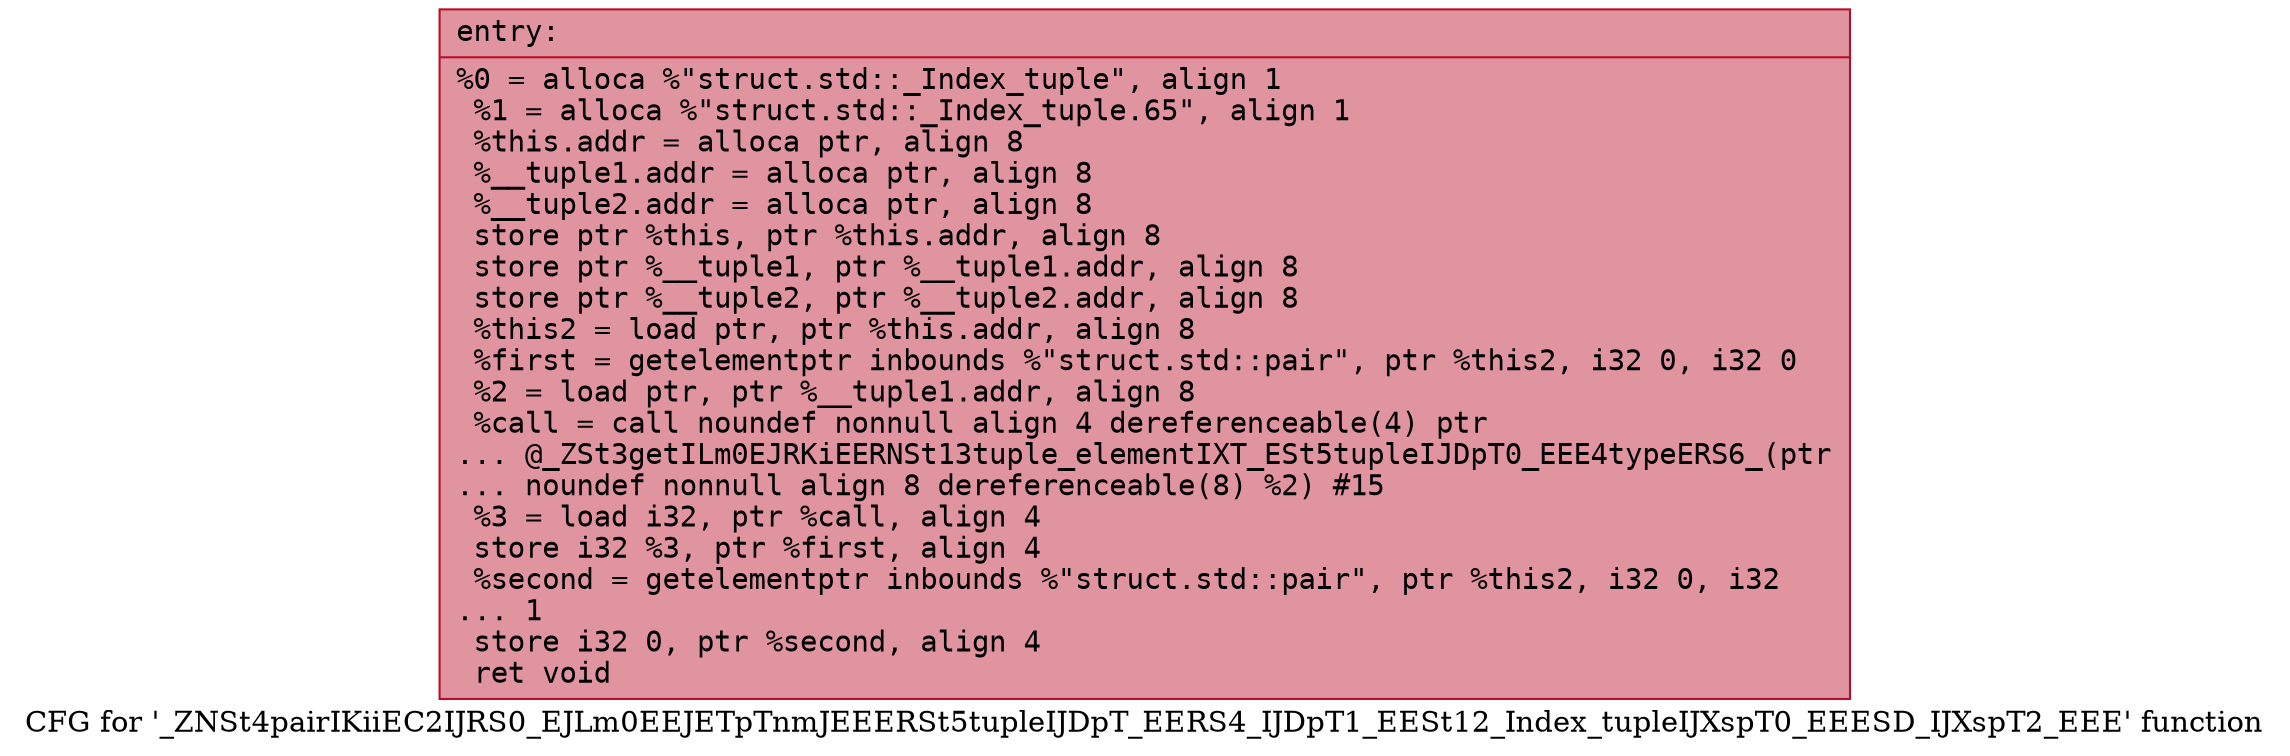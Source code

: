 digraph "CFG for '_ZNSt4pairIKiiEC2IJRS0_EJLm0EEJETpTnmJEEERSt5tupleIJDpT_EERS4_IJDpT1_EESt12_Index_tupleIJXspT0_EEESD_IJXspT2_EEE' function" {
	label="CFG for '_ZNSt4pairIKiiEC2IJRS0_EJLm0EEJETpTnmJEEERSt5tupleIJDpT_EERS4_IJDpT1_EESt12_Index_tupleIJXspT0_EEESD_IJXspT2_EEE' function";

	Node0x55ba30573110 [shape=record,color="#b70d28ff", style=filled, fillcolor="#b70d2870" fontname="Courier",label="{entry:\l|  %0 = alloca %\"struct.std::_Index_tuple\", align 1\l  %1 = alloca %\"struct.std::_Index_tuple.65\", align 1\l  %this.addr = alloca ptr, align 8\l  %__tuple1.addr = alloca ptr, align 8\l  %__tuple2.addr = alloca ptr, align 8\l  store ptr %this, ptr %this.addr, align 8\l  store ptr %__tuple1, ptr %__tuple1.addr, align 8\l  store ptr %__tuple2, ptr %__tuple2.addr, align 8\l  %this2 = load ptr, ptr %this.addr, align 8\l  %first = getelementptr inbounds %\"struct.std::pair\", ptr %this2, i32 0, i32 0\l  %2 = load ptr, ptr %__tuple1.addr, align 8\l  %call = call noundef nonnull align 4 dereferenceable(4) ptr\l... @_ZSt3getILm0EJRKiEERNSt13tuple_elementIXT_ESt5tupleIJDpT0_EEE4typeERS6_(ptr\l... noundef nonnull align 8 dereferenceable(8) %2) #15\l  %3 = load i32, ptr %call, align 4\l  store i32 %3, ptr %first, align 4\l  %second = getelementptr inbounds %\"struct.std::pair\", ptr %this2, i32 0, i32\l... 1\l  store i32 0, ptr %second, align 4\l  ret void\l}"];
}
